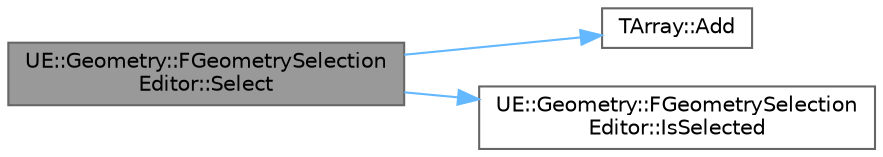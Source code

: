 digraph "UE::Geometry::FGeometrySelectionEditor::Select"
{
 // INTERACTIVE_SVG=YES
 // LATEX_PDF_SIZE
  bgcolor="transparent";
  edge [fontname=Helvetica,fontsize=10,labelfontname=Helvetica,labelfontsize=10];
  node [fontname=Helvetica,fontsize=10,shape=box,height=0.2,width=0.4];
  rankdir="LR";
  Node1 [id="Node000001",label="UE::Geometry::FGeometrySelection\lEditor::Select",height=0.2,width=0.4,color="gray40", fillcolor="grey60", style="filled", fontcolor="black",tooltip="Add the items in the List to the Target Selection and return change information in DeltaOut."];
  Node1 -> Node2 [id="edge1_Node000001_Node000002",color="steelblue1",style="solid",tooltip=" "];
  Node2 [id="Node000002",label="TArray::Add",height=0.2,width=0.4,color="grey40", fillcolor="white", style="filled",URL="$d4/d52/classTArray.html#a94f6bf2bef04382fc79010abad57d823",tooltip="Adds a new item to the end of the array, possibly reallocating the whole array to fit."];
  Node1 -> Node3 [id="edge2_Node000001_Node000003",color="steelblue1",style="solid",tooltip=" "];
  Node3 [id="Node000003",label="UE::Geometry::FGeometrySelection\lEditor::IsSelected",height=0.2,width=0.4,color="grey40", fillcolor="white", style="filled",URL="$d6/d58/classUE_1_1Geometry_1_1FGeometrySelectionEditor.html#aeddf5737abbbf7b460d671680a15450f",tooltip=" "];
}
